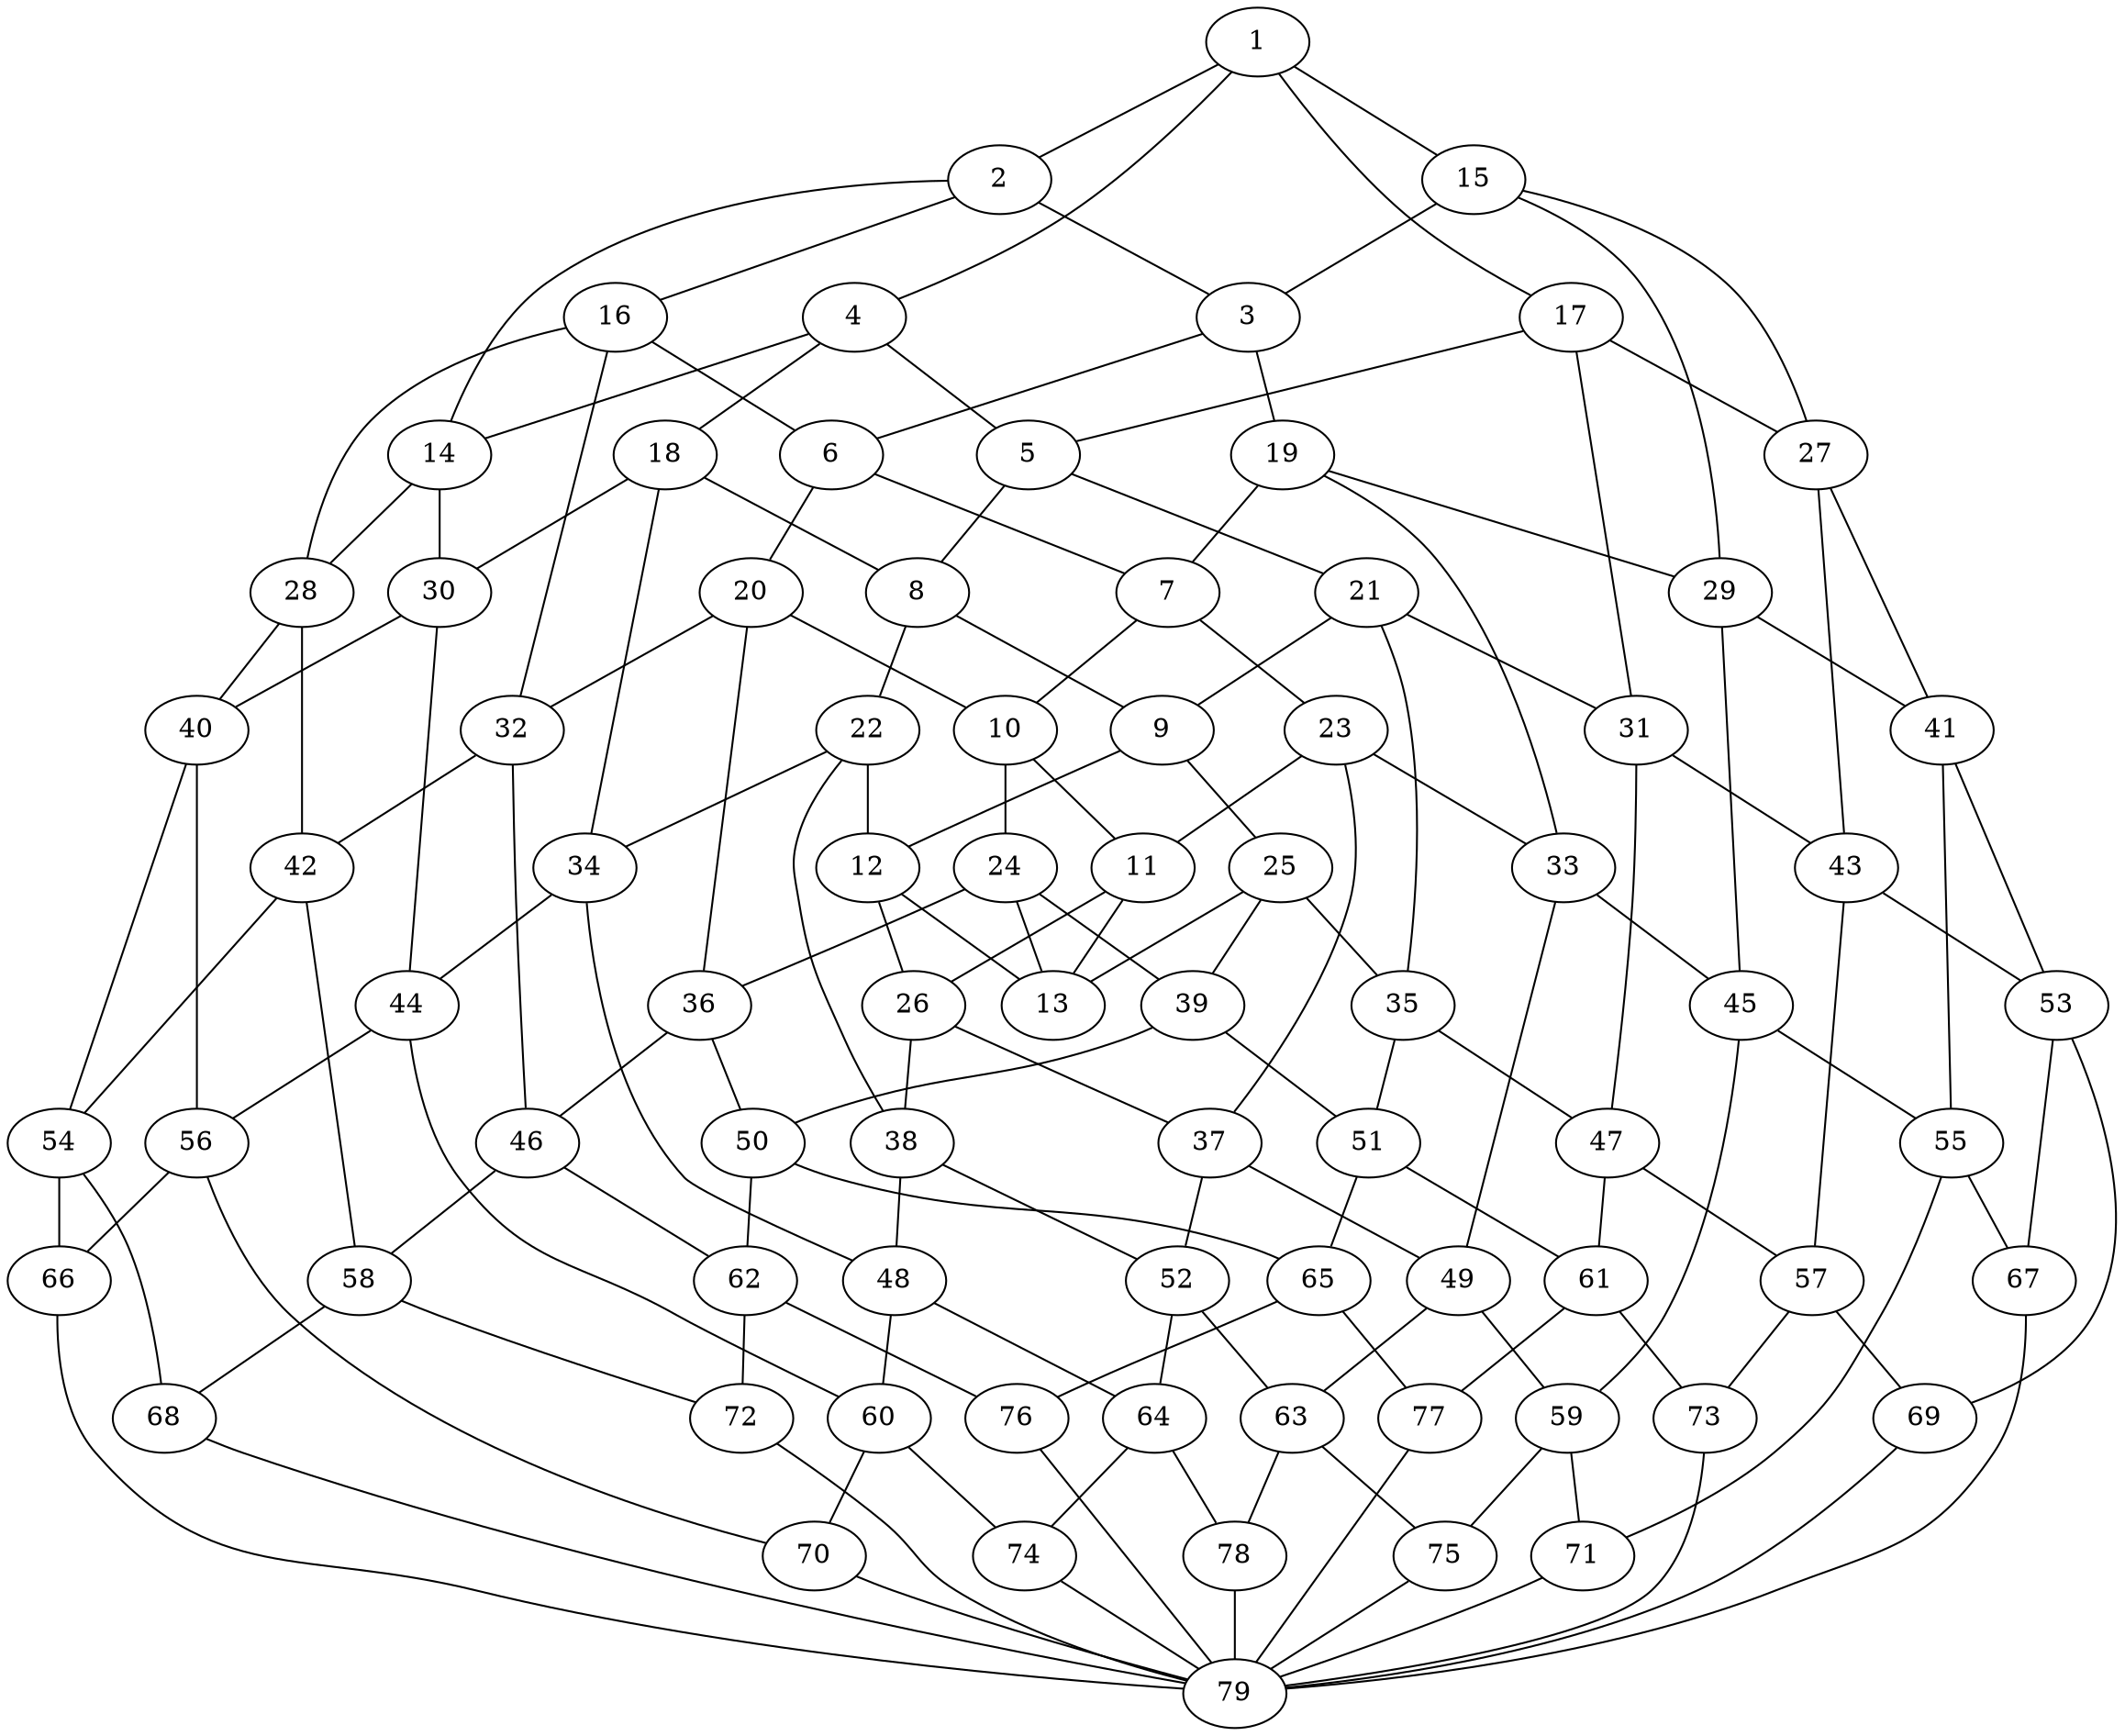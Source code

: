 graph {
  1 -- 2;
  1 -- 4;
  1 -- 15;
  1 -- 17;
  2 -- 3;
  2 -- 14;
  2 -- 16;
  4 -- 5;
  4 -- 14;
  4 -- 18;
  15 -- 3;
  15 -- 27;
  15 -- 29;
  17 -- 5;
  17 -- 27;
  17 -- 31;
  3 -- 6;
  3 -- 19;
  14 -- 28;
  14 -- 30;
  16 -- 6;
  16 -- 28;
  16 -- 32;
  6 -- 7;
  6 -- 20;
  19 -- 7;
  19 -- 29;
  19 -- 33;
  5 -- 8;
  5 -- 21;
  18 -- 8;
  18 -- 30;
  18 -- 34;
  8 -- 9;
  8 -- 22;
  21 -- 9;
  21 -- 31;
  21 -- 35;
  7 -- 10;
  7 -- 23;
  20 -- 10;
  20 -- 32;
  20 -- 36;
  10 -- 11;
  10 -- 24;
  23 -- 11;
  23 -- 33;
  23 -- 37;
  9 -- 12;
  9 -- 25;
  22 -- 12;
  22 -- 34;
  22 -- 38;
  12 -- 13;
  12 -- 26;
  25 -- 13;
  25 -- 35;
  25 -- 39;
  11 -- 13;
  11 -- 26;
  24 -- 13;
  24 -- 36;
  24 -- 39;
  26 -- 37;
  26 -- 38;
  28 -- 40;
  28 -- 42;
  30 -- 40;
  30 -- 44;
  27 -- 41;
  27 -- 43;
  29 -- 41;
  29 -- 45;
  32 -- 42;
  32 -- 46;
  31 -- 43;
  31 -- 47;
  34 -- 44;
  34 -- 48;
  33 -- 45;
  33 -- 49;
  36 -- 46;
  36 -- 50;
  35 -- 47;
  35 -- 51;
  38 -- 48;
  38 -- 52;
  37 -- 49;
  37 -- 52;
  39 -- 50;
  39 -- 51;
  41 -- 53;
  41 -- 55;
  43 -- 53;
  43 -- 57;
  40 -- 54;
  40 -- 56;
  42 -- 54;
  42 -- 58;
  45 -- 55;
  45 -- 59;
  44 -- 56;
  44 -- 60;
  47 -- 57;
  47 -- 61;
  46 -- 58;
  46 -- 62;
  49 -- 59;
  49 -- 63;
  48 -- 60;
  48 -- 64;
  51 -- 61;
  51 -- 65;
  50 -- 62;
  50 -- 65;
  52 -- 63;
  52 -- 64;
  54 -- 66;
  54 -- 68;
  56 -- 66;
  56 -- 70;
  53 -- 67;
  53 -- 69;
  55 -- 67;
  55 -- 71;
  58 -- 68;
  58 -- 72;
  57 -- 69;
  57 -- 73;
  60 -- 70;
  60 -- 74;
  59 -- 71;
  59 -- 75;
  62 -- 72;
  62 -- 76;
  61 -- 73;
  61 -- 77;
  64 -- 74;
  64 -- 78;
  63 -- 75;
  63 -- 78;
  65 -- 76;
  65 -- 77;
  67 -- 79;
  69 -- 79;
  66 -- 79;
  68 -- 79;
  71 -- 79;
  70 -- 79;
  73 -- 79;
  72 -- 79;
  75 -- 79;
  74 -- 79;
  77 -- 79;
  76 -- 79;
  78 -- 79;
}
